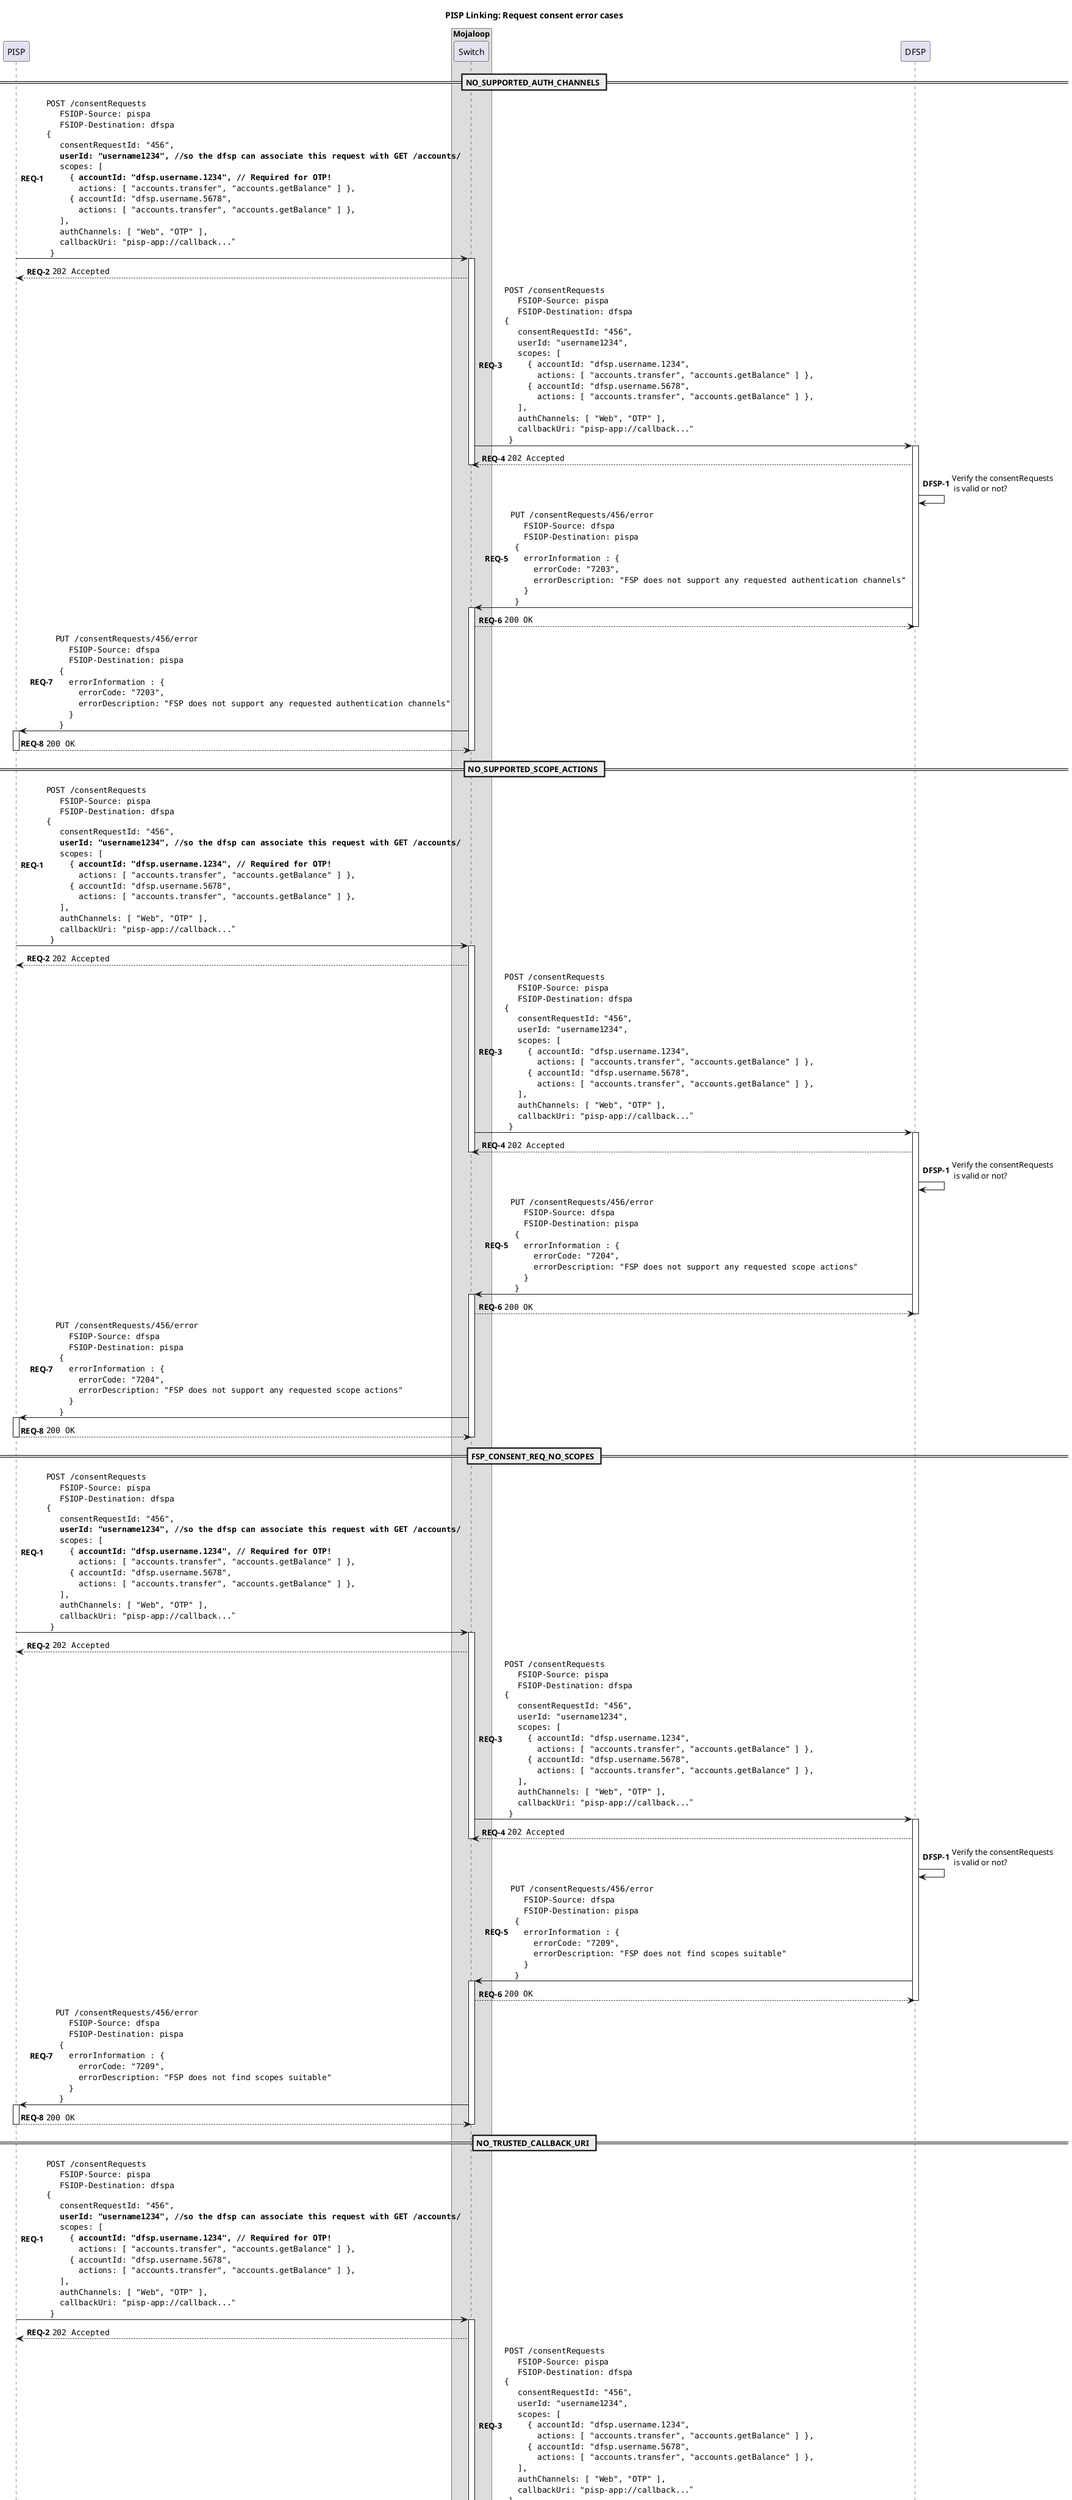 @startuml

title **PISP Linking: Request consent error cases**

participant "PISP" as PISP

box "Mojaloop"
    participant Switch
end box

participant "DFSP" as DFSP

== NO_SUPPORTED_AUTH_CHANNELS ==

autonumber 1 "<b>REQ-#</b>"
PISP -> Switch ++: ""POST /consentRequests""\n\
  ""  FSIOP-Source: pispa""\n\
  ""  FSIOP-Destination: dfspa""\n\
""{""\n\
  ""  consentRequestId: "456",""\n\
  ""  **userId: "username1234", //so the dfsp can associate this request with GET /accounts/**""\n\
  ""  scopes: [ ""\n\
  ""    { **accountId: "dfsp.username.1234", // Required for OTP!**""\n\
  ""      actions: [ "accounts.transfer", "accounts.getBalance" ] },""\n\
  ""    { accountId: "dfsp.username.5678",""\n\
  ""      actions: [ "accounts.transfer", "accounts.getBalance" ] },""\n\
  ""  ],""\n\
  ""  authChannels: [ "Web", "OTP" ],""\n\
  ""  callbackUri: "pisp-app://callback..."""\n\
  ""}""
Switch --> PISP: ""202 Accepted""
deactivate PISP

Switch -> DFSP ++:  ""POST /consentRequests""\n\
  ""  FSIOP-Source: pispa""\n\
  ""  FSIOP-Destination: dfspa""\n\
""{""\n\
  ""  consentRequestId: "456",""\n\
  ""  userId: "username1234",""\n\
  ""  scopes: [ ""\n\
  ""    { accountId: "dfsp.username.1234",""\n\
  ""      actions: [ "accounts.transfer", "accounts.getBalance" ] },""\n\
  ""    { accountId: "dfsp.username.5678",""\n\
  ""      actions: [ "accounts.transfer", "accounts.getBalance" ] },""\n\
  ""  ],""\n\
  ""  authChannels: [ "Web", "OTP" ],""\n\
  ""  callbackUri: "pisp-app://callback..."""\n\
  ""}""
DFSP --> Switch: ""202 Accepted""
deactivate Switch

autonumber 1 "<b>DFSP-#</b>"
DFSP -> DFSP: Verify the consentRequests \n is valid or not?

autonumber 5 "<b>REQ-#</b>"
DFSP -> Switch ++: ""PUT /consentRequests/456/error""\n\
  ""  FSIOP-Source: dfspa""\n\
  ""  FSIOP-Destination: pispa""\n\
  ""{""\n\
  ""  errorInformation : { ""\n\
  ""    errorCode: "7203", ""\n\
  ""    errorDescription: "FSP does not support any requested authentication channels" ""\n\
  ""  } ""\n\
  ""}""
Switch --> DFSP: ""200 OK""
deactivate DFSP

Switch -> PISP ++: ""PUT /consentRequests/456/error""\n\
  ""  FSIOP-Source: dfspa""\n\
  ""  FSIOP-Destination: pispa""\n\
  ""{""\n\
  ""  errorInformation : { ""\n\
  ""    errorCode: "7203", ""\n\
  ""    errorDescription: "FSP does not support any requested authentication channels" ""\n\
  ""  } ""\n\
  ""}""
PISP --> Switch: ""200 OK""
deactivate Switch
deactivate PISP

== NO_SUPPORTED_SCOPE_ACTIONS ==

autonumber 1 "<b>REQ-#</b>"
PISP -> Switch ++: ""POST /consentRequests""\n\
  ""  FSIOP-Source: pispa""\n\
  ""  FSIOP-Destination: dfspa""\n\
""{""\n\
  ""  consentRequestId: "456",""\n\
  ""  **userId: "username1234", //so the dfsp can associate this request with GET /accounts/**""\n\
  ""  scopes: [ ""\n\
  ""    { **accountId: "dfsp.username.1234", // Required for OTP!**""\n\
  ""      actions: [ "accounts.transfer", "accounts.getBalance" ] },""\n\
  ""    { accountId: "dfsp.username.5678",""\n\
  ""      actions: [ "accounts.transfer", "accounts.getBalance" ] },""\n\
  ""  ],""\n\
  ""  authChannels: [ "Web", "OTP" ],""\n\
  ""  callbackUri: "pisp-app://callback..."""\n\
  ""}""
Switch --> PISP: ""202 Accepted""
deactivate PISP

Switch -> DFSP ++:  ""POST /consentRequests""\n\
  ""  FSIOP-Source: pispa""\n\
  ""  FSIOP-Destination: dfspa""\n\
""{""\n\
  ""  consentRequestId: "456",""\n\
  ""  userId: "username1234",""\n\
  ""  scopes: [ ""\n\
  ""    { accountId: "dfsp.username.1234",""\n\
  ""      actions: [ "accounts.transfer", "accounts.getBalance" ] },""\n\
  ""    { accountId: "dfsp.username.5678",""\n\
  ""      actions: [ "accounts.transfer", "accounts.getBalance" ] },""\n\
  ""  ],""\n\
  ""  authChannels: [ "Web", "OTP" ],""\n\
  ""  callbackUri: "pisp-app://callback..."""\n\
  ""}""
DFSP --> Switch: ""202 Accepted""
deactivate Switch

autonumber 1 "<b>DFSP-#</b>"
DFSP -> DFSP: Verify the consentRequests \n is valid or not?

autonumber 5 "<b>REQ-#</b>"
DFSP -> Switch ++: ""PUT /consentRequests/456/error""\n\
  ""  FSIOP-Source: dfspa""\n\
  ""  FSIOP-Destination: pispa""\n\
  ""{""\n\
  ""  errorInformation : { ""\n\
  ""    errorCode: "7204", ""\n\
  ""    errorDescription: "FSP does not support any requested scope actions" ""\n\
  ""  } ""\n\
  ""}""
Switch --> DFSP: ""200 OK""
deactivate DFSP

Switch -> PISP ++: ""PUT /consentRequests/456/error""\n\
  ""  FSIOP-Source: dfspa""\n\
  ""  FSIOP-Destination: pispa""\n\
  ""{""\n\
  ""  errorInformation : { ""\n\
  ""    errorCode: "7204", ""\n\
  ""    errorDescription: "FSP does not support any requested scope actions" ""\n\
  ""  } ""\n\
  ""}""
PISP --> Switch: ""200 OK""
deactivate Switch
deactivate PISP

== FSP_CONSENT_REQ_NO_SCOPES ==

autonumber 1 "<b>REQ-#</b>"
PISP -> Switch ++: ""POST /consentRequests""\n\
  ""  FSIOP-Source: pispa""\n\
  ""  FSIOP-Destination: dfspa""\n\
""{""\n\
  ""  consentRequestId: "456",""\n\
  ""  **userId: "username1234", //so the dfsp can associate this request with GET /accounts/**""\n\
  ""  scopes: [ ""\n\
  ""    { **accountId: "dfsp.username.1234", // Required for OTP!**""\n\
  ""      actions: [ "accounts.transfer", "accounts.getBalance" ] },""\n\
  ""    { accountId: "dfsp.username.5678",""\n\
  ""      actions: [ "accounts.transfer", "accounts.getBalance" ] },""\n\
  ""  ],""\n\
  ""  authChannels: [ "Web", "OTP" ],""\n\
  ""  callbackUri: "pisp-app://callback..."""\n\
  ""}""
Switch --> PISP: ""202 Accepted""
deactivate PISP

Switch -> DFSP ++:  ""POST /consentRequests""\n\
  ""  FSIOP-Source: pispa""\n\
  ""  FSIOP-Destination: dfspa""\n\
""{""\n\
  ""  consentRequestId: "456",""\n\
  ""  userId: "username1234",""\n\
  ""  scopes: [ ""\n\
  ""    { accountId: "dfsp.username.1234",""\n\
  ""      actions: [ "accounts.transfer", "accounts.getBalance" ] },""\n\
  ""    { accountId: "dfsp.username.5678",""\n\
  ""      actions: [ "accounts.transfer", "accounts.getBalance" ] },""\n\
  ""  ],""\n\
  ""  authChannels: [ "Web", "OTP" ],""\n\
  ""  callbackUri: "pisp-app://callback..."""\n\
  ""}""
DFSP --> Switch: ""202 Accepted""
deactivate Switch

autonumber 1 "<b>DFSP-#</b>"
DFSP -> DFSP: Verify the consentRequests \n is valid or not?

autonumber 5 "<b>REQ-#</b>"
DFSP -> Switch ++: ""PUT /consentRequests/456/error""\n\
  ""  FSIOP-Source: dfspa""\n\
  ""  FSIOP-Destination: pispa""\n\
  ""{""\n\
  ""  errorInformation : { ""\n\
  ""    errorCode: "7209", ""\n\
  ""    errorDescription: "FSP does not find scopes suitable" ""\n\
  ""  } ""\n\
  ""}""
Switch --> DFSP: ""200 OK""
deactivate DFSP

Switch -> PISP ++: ""PUT /consentRequests/456/error""\n\
  ""  FSIOP-Source: dfspa""\n\
  ""  FSIOP-Destination: pispa""\n\
  ""{""\n\
  ""  errorInformation : { ""\n\
  ""    errorCode: "7209", ""\n\
  ""    errorDescription: "FSP does not find scopes suitable" ""\n\
  ""  } ""\n\
  ""}""
PISP --> Switch: ""200 OK""
deactivate Switch
deactivate PISP

== NO_TRUSTED_CALLBACK_URI ==

autonumber 1 "<b>REQ-#</b>"
PISP -> Switch ++: ""POST /consentRequests""\n\
  ""  FSIOP-Source: pispa""\n\
  ""  FSIOP-Destination: dfspa""\n\
""{""\n\
  ""  consentRequestId: "456",""\n\
  ""  **userId: "username1234", //so the dfsp can associate this request with GET /accounts/**""\n\
  ""  scopes: [ ""\n\
  ""    { **accountId: "dfsp.username.1234", // Required for OTP!**""\n\
  ""      actions: [ "accounts.transfer", "accounts.getBalance" ] },""\n\
  ""    { accountId: "dfsp.username.5678",""\n\
  ""      actions: [ "accounts.transfer", "accounts.getBalance" ] },""\n\
  ""  ],""\n\
  ""  authChannels: [ "Web", "OTP" ],""\n\
  ""  callbackUri: "pisp-app://callback..."""\n\
  ""}""
Switch --> PISP: ""202 Accepted""
deactivate PISP

Switch -> DFSP ++:  ""POST /consentRequests""\n\
  ""  FSIOP-Source: pispa""\n\
  ""  FSIOP-Destination: dfspa""\n\
""{""\n\
  ""  consentRequestId: "456",""\n\
  ""  userId: "username1234",""\n\
  ""  scopes: [ ""\n\
  ""    { accountId: "dfsp.username.1234",""\n\
  ""      actions: [ "accounts.transfer", "accounts.getBalance" ] },""\n\
  ""    { accountId: "dfsp.username.5678",""\n\
  ""      actions: [ "accounts.transfer", "accounts.getBalance" ] },""\n\
  ""  ],""\n\
  ""  authChannels: [ "Web", "OTP" ],""\n\
  ""  callbackUri: "pisp-app://callback..."""\n\
  ""}""
DFSP --> Switch: ""202 Accepted""
deactivate Switch

autonumber 1 "<b>DFSP-#</b>"
DFSP -> DFSP: Verify the consentRequests \n is valid or not?

autonumber 5 "<b>REQ-#</b>"
DFSP -> Switch ++: ""PUT /consentRequests/456/error""\n\
  ""  FSIOP-Source: dfspa""\n\
  ""  FSIOP-Destination: pispa""\n\
  ""{""\n\
  ""  errorInformation : { ""\n\
  ""    errorCode: "7210", ""\n\
  ""    errorDescription: "FSP does not trust PISP callback URI" ""\n\
  ""  } ""\n\
  ""}""
Switch --> DFSP: ""200 OK""
deactivate DFSP

Switch -> PISP ++: ""PUT /consentRequests/456/error""\n\
  ""  FSIOP-Source: dfspa""\n\
  ""  FSIOP-Destination: pispa""\n\
  ""{""\n\
  ""  errorInformation : { ""\n\
  ""    errorCode: "7210", ""\n\
  ""    errorDescription: "FSP does not trust PISP callback URI" ""\n\
  ""  } ""\n\
  ""}""
PISP --> Switch: ""200 OK""
deactivate Switch
deactivate PISP

== CONSENT_REQ_USER_NOT_ALLOWED ==

autonumber 1 "<b>REQ-#</b>"
PISP -> Switch ++: ""POST /consentRequests""\n\
  ""  FSIOP-Source: pispa""\n\
  ""  FSIOP-Destination: dfspa""\n\
""{""\n\
  ""  consentRequestId: "456",""\n\
  ""  **userId: "username1234", //so the dfsp can associate this request with GET /accounts/**""\n\
  ""  scopes: [ ""\n\
  ""    { **accountId: "dfsp.username.1234", // Required for OTP!**""\n\
  ""      actions: [ "accounts.transfer", "accounts.getBalance" ] },""\n\
  ""    { accountId: "dfsp.username.5678",""\n\
  ""      actions: [ "accounts.transfer", "accounts.getBalance" ] },""\n\
  ""  ],""\n\
  ""  authChannels: [ "Web", "OTP" ],""\n\
  ""  callbackUri: "pisp-app://callback..."""\n\
  ""}""
Switch --> PISP: ""202 Accepted""
deactivate PISP

Switch -> DFSP ++:  ""POST /consentRequests""\n\
  ""  FSIOP-Source: pispa""\n\
  ""  FSIOP-Destination: dfspa""\n\
""{""\n\
  ""  consentRequestId: "456",""\n\
  ""  userId: "username1234",""\n\
  ""  scopes: [ ""\n\
  ""    { accountId: "dfsp.username.1234",""\n\
  ""      actions: [ "accounts.transfer", "accounts.getBalance" ] },""\n\
  ""    { accountId: "dfsp.username.5678",""\n\
  ""      actions: [ "accounts.transfer", "accounts.getBalance" ] },""\n\
  ""  ],""\n\
  ""  authChannels: [ "Web", "OTP" ],""\n\
  ""  callbackUri: "pisp-app://callback..."""\n\
  ""}""
DFSP --> Switch: ""202 Accepted""
deactivate Switch

autonumber 1 "<b>DFSP-#</b>"
DFSP -> DFSP: Verify the consentRequests \n is valid or not?

autonumber 5 "<b>REQ-#</b>"
DFSP -> Switch ++: ""PUT /consentRequests/456/error""\n\
  ""  FSIOP-Source: dfspa""\n\
  ""  FSIOP-Destination: pispa""\n\
  ""{""\n\
  ""  errorInformation : { ""\n\
  ""    errorCode: "7211", ""\n\
  ""    errorDescription: "FSP does not allow consent requests for specified username" ""\n\
  ""  } ""\n\
  ""}""
Switch --> DFSP: ""200 OK""
deactivate DFSP

Switch -> PISP ++: ""PUT /consentRequests/456/error""\n\
  ""  FSIOP-Source: dfspa""\n\
  ""  FSIOP-Destination: pispa""\n\
  ""{""\n\
  ""  errorInformation : { ""\n\
  ""    errorCode: "7211", ""\n\
  ""    errorDescription: "FSP does not allow consent requests for specified username" ""\n\
  ""  } ""\n\
  ""}""
PISP --> Switch: ""200 OK""
deactivate Switch
deactivate PISP

@enduml
